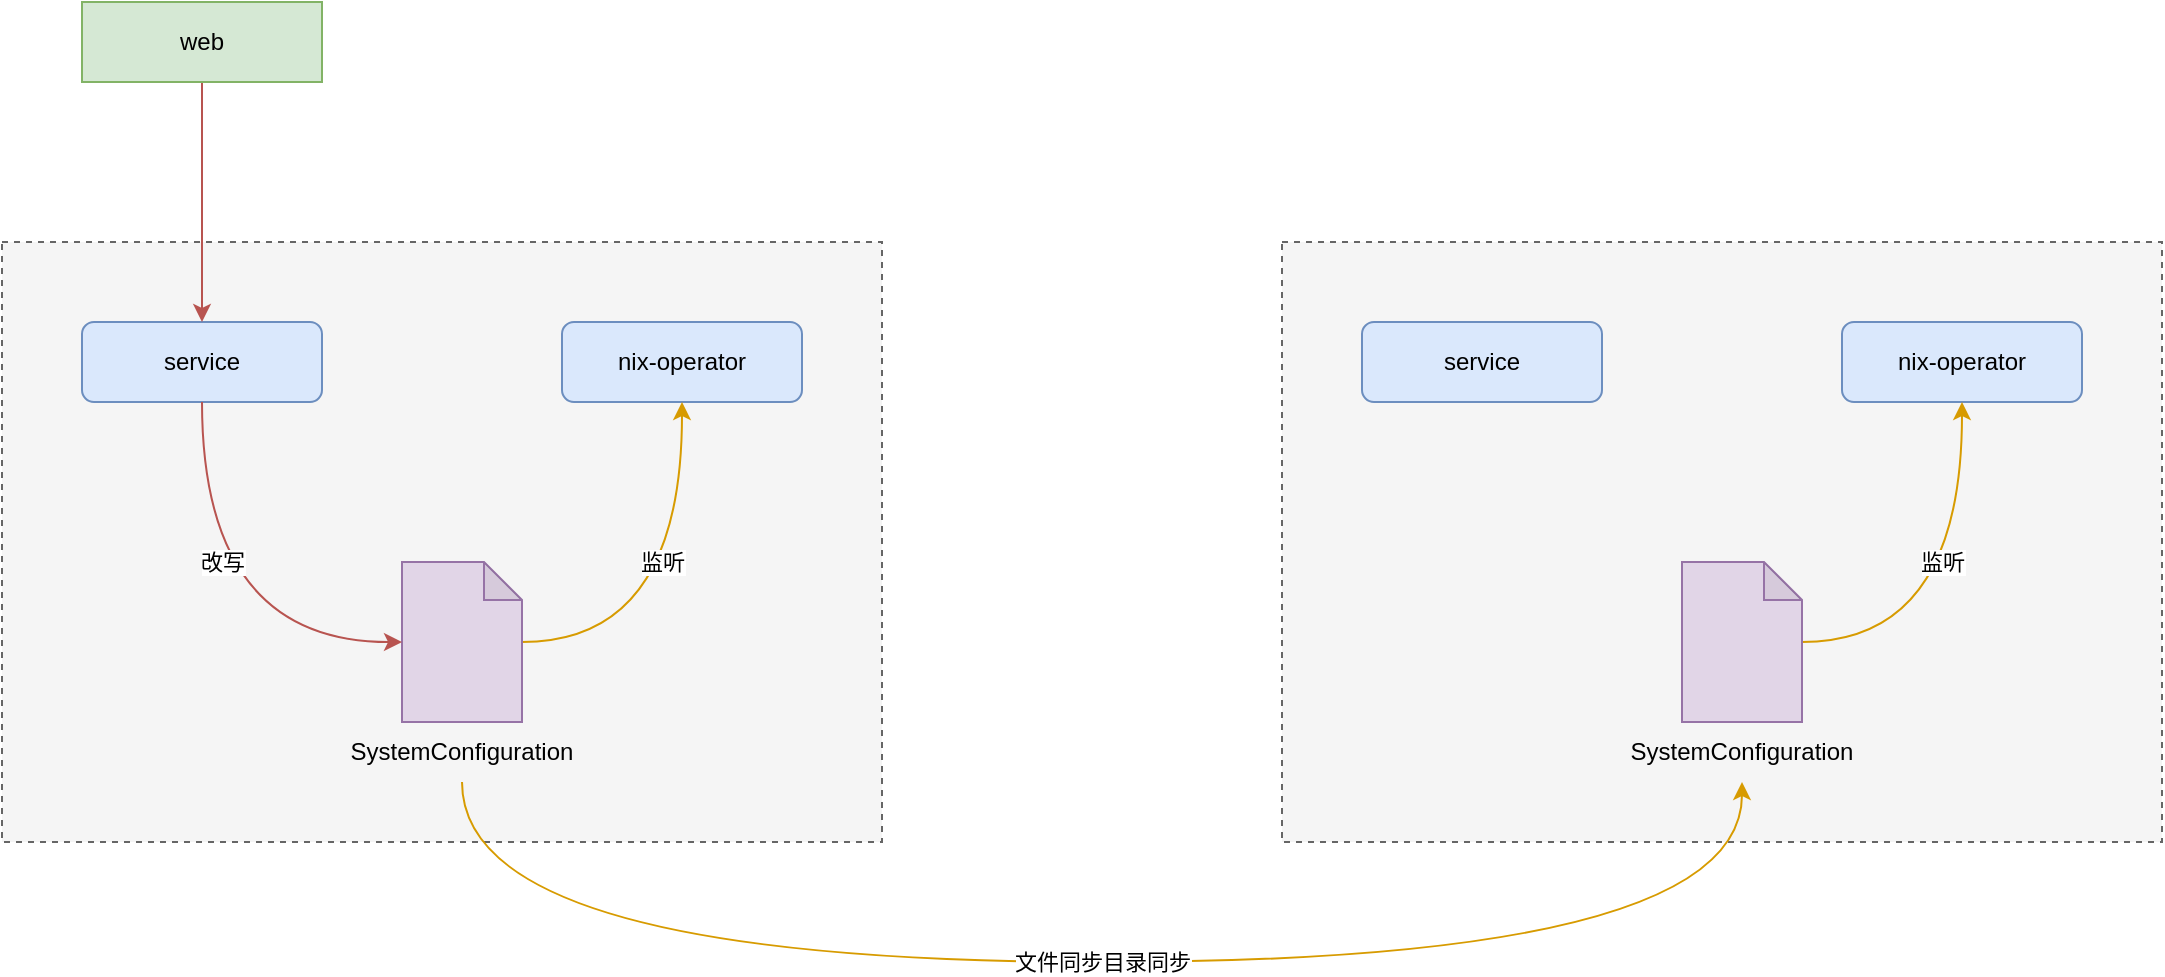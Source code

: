 <mxfile version="27.0.5">
  <diagram name="第 1 页" id="9gsFqtIuBiiDOBpYLzZo">
    <mxGraphModel dx="1081" dy="441" grid="1" gridSize="10" guides="1" tooltips="1" connect="1" arrows="1" fold="1" page="0" pageScale="1" pageWidth="827" pageHeight="1169" math="0" shadow="0">
      <root>
        <mxCell id="0" />
        <mxCell id="1" parent="0" />
        <mxCell id="fklD_E2LVOkLVmIQ75oD-15" value="" style="rounded=0;whiteSpace=wrap;html=1;fillColor=#f5f5f5;fontColor=#333333;strokeColor=#666666;dashed=1;" vertex="1" parent="1">
          <mxGeometry x="480" y="240" width="440" height="300" as="geometry" />
        </mxCell>
        <mxCell id="fklD_E2LVOkLVmIQ75oD-14" value="" style="rounded=0;whiteSpace=wrap;html=1;fillColor=#f5f5f5;fontColor=#333333;strokeColor=#666666;dashed=1;" vertex="1" parent="1">
          <mxGeometry x="-160" y="240" width="440" height="300" as="geometry" />
        </mxCell>
        <mxCell id="fklD_E2LVOkLVmIQ75oD-1" value="nix-operator" style="rounded=1;whiteSpace=wrap;html=1;fillColor=#dae8fc;strokeColor=#6c8ebf;" vertex="1" parent="1">
          <mxGeometry x="120" y="280" width="120" height="40" as="geometry" />
        </mxCell>
        <mxCell id="fklD_E2LVOkLVmIQ75oD-2" value="监听" style="edgeStyle=orthogonalEdgeStyle;rounded=0;orthogonalLoop=1;jettySize=auto;html=1;entryX=0.5;entryY=1;entryDx=0;entryDy=0;curved=1;fillColor=#ffe6cc;strokeColor=#d79b00;" edge="1" parent="1" source="fklD_E2LVOkLVmIQ75oD-3" target="fklD_E2LVOkLVmIQ75oD-1">
          <mxGeometry x="0.2" y="10" relative="1" as="geometry">
            <mxPoint as="offset" />
          </mxGeometry>
        </mxCell>
        <mxCell id="fklD_E2LVOkLVmIQ75oD-3" value="" style="shape=note;whiteSpace=wrap;html=1;backgroundOutline=1;darkOpacity=0.05;size=19;fillColor=#e1d5e7;strokeColor=#9673a6;" vertex="1" parent="1">
          <mxGeometry x="40" y="400" width="60" height="80" as="geometry" />
        </mxCell>
        <mxCell id="fklD_E2LVOkLVmIQ75oD-4" value="文件同步目录同步" style="edgeStyle=orthogonalEdgeStyle;rounded=0;orthogonalLoop=1;jettySize=auto;html=1;entryX=0.5;entryY=1;entryDx=0;entryDy=0;curved=1;exitX=0.5;exitY=1;exitDx=0;exitDy=0;fillColor=#ffe6cc;strokeColor=#d79b00;" edge="1" parent="1" source="fklD_E2LVOkLVmIQ75oD-5" target="fklD_E2LVOkLVmIQ75oD-11">
          <mxGeometry relative="1" as="geometry">
            <Array as="points">
              <mxPoint x="70" y="600" />
              <mxPoint x="710" y="600" />
            </Array>
          </mxGeometry>
        </mxCell>
        <mxCell id="fklD_E2LVOkLVmIQ75oD-5" value="SystemConfiguration" style="text;html=1;align=center;verticalAlign=middle;whiteSpace=wrap;rounded=0;" vertex="1" parent="1">
          <mxGeometry x="-20" y="480" width="180" height="30" as="geometry" />
        </mxCell>
        <mxCell id="fklD_E2LVOkLVmIQ75oD-6" value="service" style="rounded=1;whiteSpace=wrap;html=1;fillColor=#dae8fc;strokeColor=#6c8ebf;" vertex="1" parent="1">
          <mxGeometry x="-120" y="280" width="120" height="40" as="geometry" />
        </mxCell>
        <mxCell id="fklD_E2LVOkLVmIQ75oD-7" value="改写" style="edgeStyle=orthogonalEdgeStyle;rounded=0;orthogonalLoop=1;jettySize=auto;html=1;entryX=0;entryY=0.5;entryDx=0;entryDy=0;entryPerimeter=0;curved=1;fillColor=#f8cecc;strokeColor=#b85450;" edge="1" parent="1" source="fklD_E2LVOkLVmIQ75oD-6" target="fklD_E2LVOkLVmIQ75oD-3">
          <mxGeometry x="-0.273" y="10" relative="1" as="geometry">
            <Array as="points">
              <mxPoint x="-60" y="440" />
            </Array>
            <mxPoint as="offset" />
          </mxGeometry>
        </mxCell>
        <mxCell id="fklD_E2LVOkLVmIQ75oD-8" value="nix-operator" style="rounded=1;whiteSpace=wrap;html=1;fillColor=#dae8fc;strokeColor=#6c8ebf;" vertex="1" parent="1">
          <mxGeometry x="760" y="280" width="120" height="40" as="geometry" />
        </mxCell>
        <mxCell id="fklD_E2LVOkLVmIQ75oD-9" value="监听" style="edgeStyle=orthogonalEdgeStyle;rounded=0;orthogonalLoop=1;jettySize=auto;html=1;entryX=0.5;entryY=1;entryDx=0;entryDy=0;curved=1;fillColor=#ffe6cc;strokeColor=#d79b00;" edge="1" parent="1" source="fklD_E2LVOkLVmIQ75oD-10" target="fklD_E2LVOkLVmIQ75oD-8">
          <mxGeometry x="0.2" y="10" relative="1" as="geometry">
            <mxPoint as="offset" />
          </mxGeometry>
        </mxCell>
        <mxCell id="fklD_E2LVOkLVmIQ75oD-10" value="" style="shape=note;whiteSpace=wrap;html=1;backgroundOutline=1;darkOpacity=0.05;size=19;fillColor=#e1d5e7;strokeColor=#9673a6;" vertex="1" parent="1">
          <mxGeometry x="680" y="400" width="60" height="80" as="geometry" />
        </mxCell>
        <mxCell id="fklD_E2LVOkLVmIQ75oD-11" value="SystemConfiguration" style="text;html=1;align=center;verticalAlign=middle;whiteSpace=wrap;rounded=0;" vertex="1" parent="1">
          <mxGeometry x="620" y="480" width="180" height="30" as="geometry" />
        </mxCell>
        <mxCell id="fklD_E2LVOkLVmIQ75oD-12" value="service" style="rounded=1;whiteSpace=wrap;html=1;fillColor=#dae8fc;strokeColor=#6c8ebf;" vertex="1" parent="1">
          <mxGeometry x="520" y="280" width="120" height="40" as="geometry" />
        </mxCell>
        <mxCell id="fklD_E2LVOkLVmIQ75oD-17" style="edgeStyle=orthogonalEdgeStyle;rounded=0;orthogonalLoop=1;jettySize=auto;html=1;entryX=0.5;entryY=0;entryDx=0;entryDy=0;fillColor=#f8cecc;strokeColor=#b85450;" edge="1" parent="1" source="fklD_E2LVOkLVmIQ75oD-16" target="fklD_E2LVOkLVmIQ75oD-6">
          <mxGeometry relative="1" as="geometry" />
        </mxCell>
        <mxCell id="fklD_E2LVOkLVmIQ75oD-16" value="web" style="rounded=0;whiteSpace=wrap;html=1;fillColor=#d5e8d4;strokeColor=#82b366;" vertex="1" parent="1">
          <mxGeometry x="-120" y="120" width="120" height="40" as="geometry" />
        </mxCell>
      </root>
    </mxGraphModel>
  </diagram>
</mxfile>
